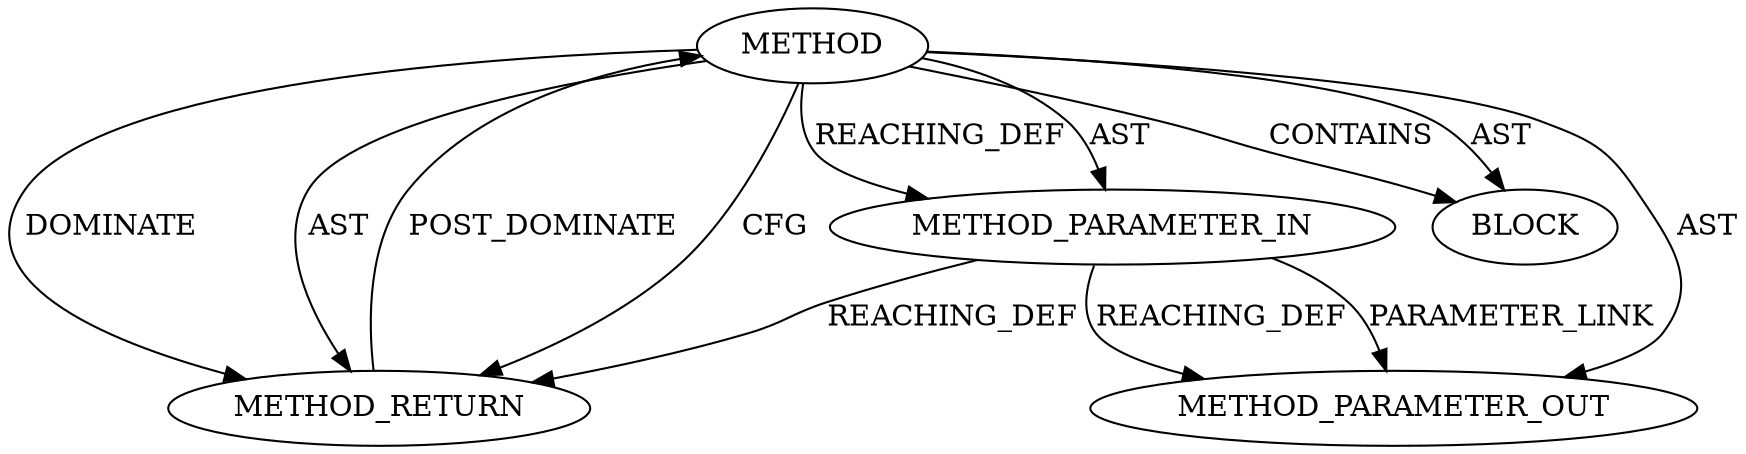 digraph {
  21935 [label=METHOD_PARAMETER_OUT ORDER=1 CODE="p1" IS_VARIADIC=false TYPE_FULL_NAME="ANY" EVALUATION_STRATEGY="BY_VALUE" INDEX=1 NAME="p1"]
  19817 [label=METHOD_RETURN ORDER=2 CODE="RET" TYPE_FULL_NAME="ANY" EVALUATION_STRATEGY="BY_VALUE"]
  19816 [label=BLOCK ORDER=1 ARGUMENT_INDEX=1 CODE="<empty>" TYPE_FULL_NAME="ANY"]
  19814 [label=METHOD AST_PARENT_TYPE="NAMESPACE_BLOCK" AST_PARENT_FULL_NAME="<global>" ORDER=0 CODE="<empty>" FULL_NAME="tls_record_start_seq" IS_EXTERNAL=true FILENAME="<empty>" SIGNATURE="" NAME="tls_record_start_seq"]
  19815 [label=METHOD_PARAMETER_IN ORDER=1 CODE="p1" IS_VARIADIC=false TYPE_FULL_NAME="ANY" EVALUATION_STRATEGY="BY_VALUE" INDEX=1 NAME="p1"]
  19814 -> 19816 [label=CONTAINS ]
  19815 -> 19817 [label=REACHING_DEF VARIABLE="p1"]
  19817 -> 19814 [label=POST_DOMINATE ]
  19814 -> 19817 [label=DOMINATE ]
  19814 -> 19815 [label=REACHING_DEF VARIABLE=""]
  19814 -> 19816 [label=AST ]
  19815 -> 21935 [label=REACHING_DEF VARIABLE="p1"]
  19814 -> 19817 [label=AST ]
  19815 -> 21935 [label=PARAMETER_LINK ]
  19814 -> 19815 [label=AST ]
  19814 -> 19817 [label=CFG ]
  19814 -> 21935 [label=AST ]
}

